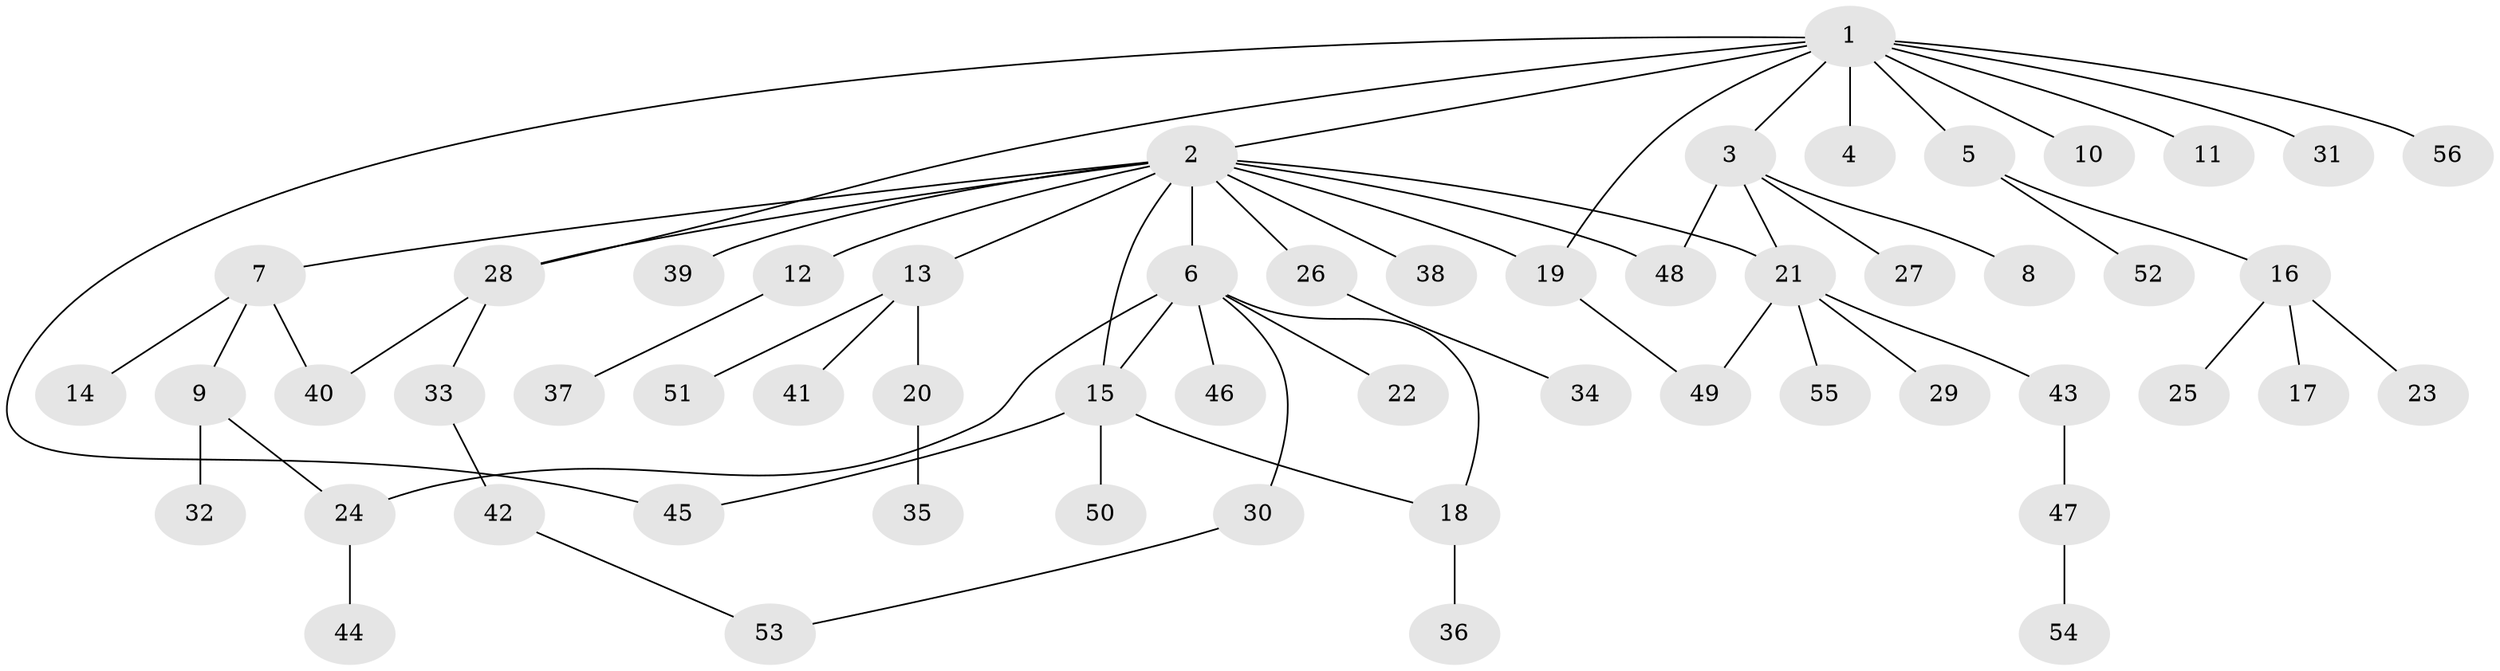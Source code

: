 // Generated by graph-tools (version 1.1) at 2025/11/02/27/25 16:11:10]
// undirected, 56 vertices, 66 edges
graph export_dot {
graph [start="1"]
  node [color=gray90,style=filled];
  1;
  2;
  3;
  4;
  5;
  6;
  7;
  8;
  9;
  10;
  11;
  12;
  13;
  14;
  15;
  16;
  17;
  18;
  19;
  20;
  21;
  22;
  23;
  24;
  25;
  26;
  27;
  28;
  29;
  30;
  31;
  32;
  33;
  34;
  35;
  36;
  37;
  38;
  39;
  40;
  41;
  42;
  43;
  44;
  45;
  46;
  47;
  48;
  49;
  50;
  51;
  52;
  53;
  54;
  55;
  56;
  1 -- 2;
  1 -- 3;
  1 -- 4;
  1 -- 5;
  1 -- 10;
  1 -- 11;
  1 -- 19;
  1 -- 28;
  1 -- 31;
  1 -- 45;
  1 -- 56;
  2 -- 6;
  2 -- 7;
  2 -- 12;
  2 -- 13;
  2 -- 15;
  2 -- 19;
  2 -- 21;
  2 -- 26;
  2 -- 28;
  2 -- 38;
  2 -- 39;
  2 -- 48;
  3 -- 8;
  3 -- 21;
  3 -- 27;
  3 -- 48;
  5 -- 16;
  5 -- 52;
  6 -- 15;
  6 -- 18;
  6 -- 22;
  6 -- 24;
  6 -- 30;
  6 -- 46;
  7 -- 9;
  7 -- 14;
  7 -- 40;
  9 -- 24;
  9 -- 32;
  12 -- 37;
  13 -- 20;
  13 -- 41;
  13 -- 51;
  15 -- 18;
  15 -- 45;
  15 -- 50;
  16 -- 17;
  16 -- 23;
  16 -- 25;
  18 -- 36;
  19 -- 49;
  20 -- 35;
  21 -- 29;
  21 -- 43;
  21 -- 49;
  21 -- 55;
  24 -- 44;
  26 -- 34;
  28 -- 33;
  28 -- 40;
  30 -- 53;
  33 -- 42;
  42 -- 53;
  43 -- 47;
  47 -- 54;
}
